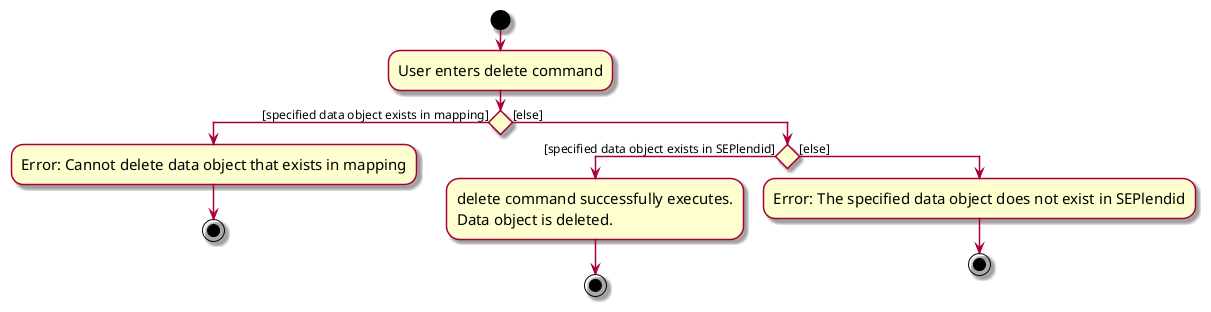 @startuml
skin rose
skinparam ActivityFontSize 15
skinparam ArrowFontSize 12
start
:User enters delete command;

if () then ([specified data object exists in mapping])
    -Error: Cannot delete data object that exists in mapping
    stop
else ([else])
        if () then ([specified data object exists in SEPlendid])
                -delete command successfully executes.\nData object is deleted.
                stop
        else ([else])
            -Error: The specified data object does not exist in SEPlendid
stop
@enduml
